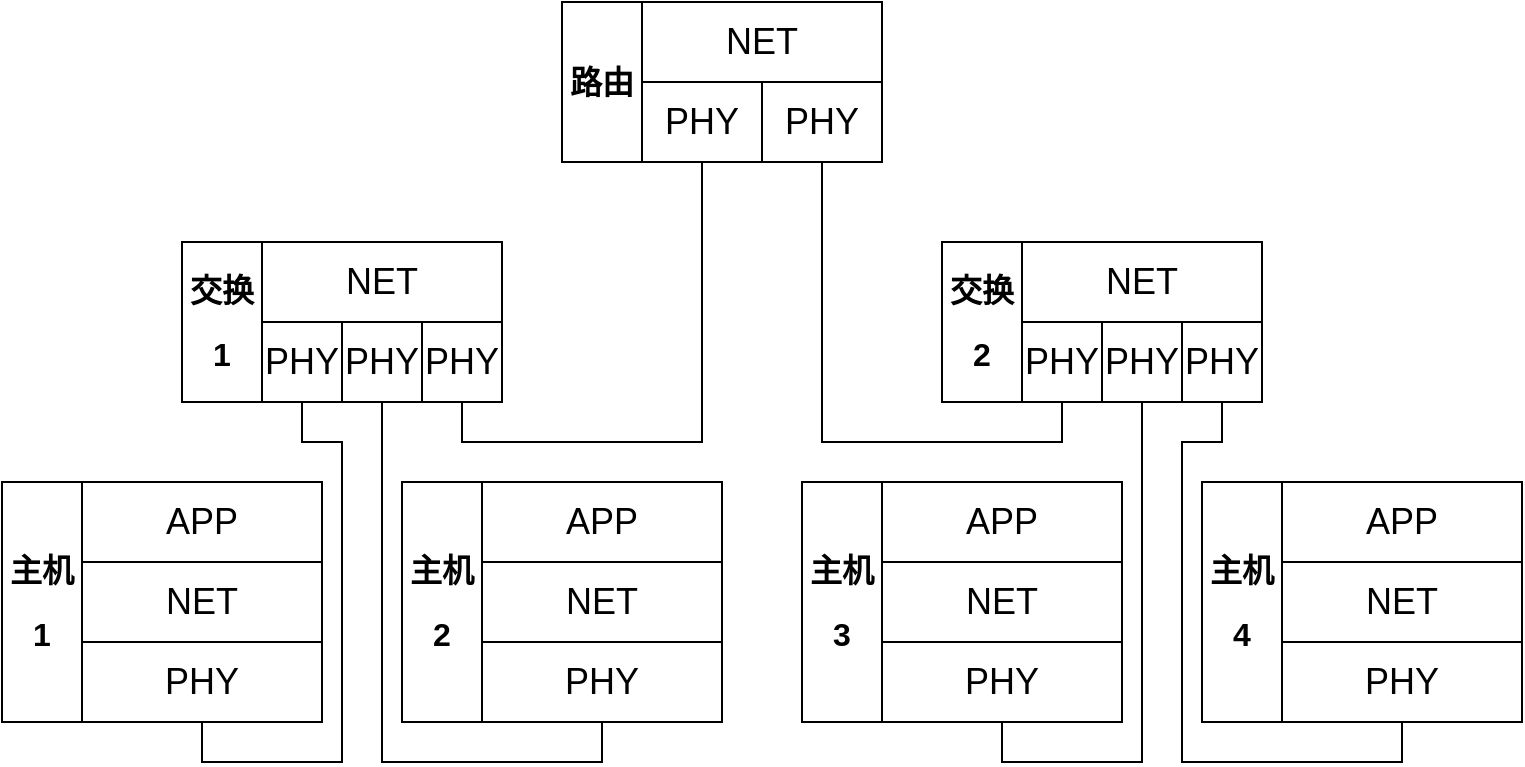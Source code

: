 <mxfile>
    <diagram id="Akl7mnNQ48t79fB7gW_R" name="Page-1">
        <mxGraphModel dx="246" dy="614" grid="1" gridSize="10" guides="1" tooltips="1" connect="1" arrows="1" fold="1" page="1" pageScale="1" pageWidth="1169" pageHeight="827" math="0" shadow="0">
            <root>
                <mxCell id="0"/>
                <mxCell id="1" parent="0"/>
                <mxCell id="5" value="" style="group" parent="1" vertex="1" connectable="0">
                    <mxGeometry x="80" y="560" width="160" height="120" as="geometry"/>
                </mxCell>
                <mxCell id="lKYiRNZ8xfTI3IJfdv-n-27" value="&lt;font style=&quot;font-size: 18px&quot;&gt;APP&lt;br&gt;&lt;/font&gt;" style="rounded=0;whiteSpace=wrap;html=1;" parent="5" vertex="1">
                    <mxGeometry x="40" width="120" height="40" as="geometry"/>
                </mxCell>
                <mxCell id="lKYiRNZ8xfTI3IJfdv-n-29" value="&lt;font style=&quot;font-size: 18px&quot;&gt;PHY&lt;/font&gt;" style="rounded=0;whiteSpace=wrap;html=1;" parent="5" vertex="1">
                    <mxGeometry x="40" y="80" width="120" height="40" as="geometry"/>
                </mxCell>
                <mxCell id="lKYiRNZ8xfTI3IJfdv-n-30" value="&lt;h2 style=&quot;line-height: 1.2 ; font-size: 16px&quot;&gt;主机&lt;/h2&gt;&lt;h2 style=&quot;line-height: 1.2 ; font-size: 16px&quot;&gt;&lt;b&gt;1&lt;/b&gt;&lt;/h2&gt;" style="rounded=0;whiteSpace=wrap;html=1;horizontal=1;verticalAlign=middle;" parent="5" vertex="1">
                    <mxGeometry width="40" height="120" as="geometry"/>
                </mxCell>
                <mxCell id="lKYiRNZ8xfTI3IJfdv-n-31" value="NET" style="rounded=0;whiteSpace=wrap;html=1;fontFamily=Helvetica;fontSize=18;gradientColor=none;verticalAlign=middle;" parent="5" vertex="1">
                    <mxGeometry x="40" y="40" width="120" height="40" as="geometry"/>
                </mxCell>
                <mxCell id="6" value="" style="group" parent="1" vertex="1" connectable="0">
                    <mxGeometry x="280" y="560" width="160" height="120" as="geometry"/>
                </mxCell>
                <mxCell id="7" value="&lt;font style=&quot;font-size: 18px&quot;&gt;APP&lt;br&gt;&lt;/font&gt;" style="rounded=0;whiteSpace=wrap;html=1;" parent="6" vertex="1">
                    <mxGeometry x="40" width="120" height="40" as="geometry"/>
                </mxCell>
                <mxCell id="8" value="&lt;font style=&quot;font-size: 18px&quot;&gt;PHY&lt;/font&gt;" style="rounded=0;whiteSpace=wrap;html=1;" parent="6" vertex="1">
                    <mxGeometry x="40" y="80" width="120" height="40" as="geometry"/>
                </mxCell>
                <mxCell id="9" value="&lt;h2 style=&quot;line-height: 1.2 ; font-size: 16px&quot;&gt;主机&lt;/h2&gt;&lt;h2 style=&quot;line-height: 1.2 ; font-size: 16px&quot;&gt;2&lt;/h2&gt;" style="rounded=0;whiteSpace=wrap;html=1;horizontal=1;verticalAlign=middle;" parent="6" vertex="1">
                    <mxGeometry width="40" height="120" as="geometry"/>
                </mxCell>
                <mxCell id="10" value="NET" style="rounded=0;whiteSpace=wrap;html=1;fontFamily=Helvetica;fontSize=18;gradientColor=none;verticalAlign=middle;" parent="6" vertex="1">
                    <mxGeometry x="40" y="40" width="120" height="40" as="geometry"/>
                </mxCell>
                <mxCell id="11" value="" style="group" parent="1" vertex="1" connectable="0">
                    <mxGeometry x="480" y="560" width="160" height="120" as="geometry"/>
                </mxCell>
                <mxCell id="12" value="&lt;font style=&quot;font-size: 18px&quot;&gt;APP&lt;br&gt;&lt;/font&gt;" style="rounded=0;whiteSpace=wrap;html=1;" parent="11" vertex="1">
                    <mxGeometry x="40" width="120" height="40" as="geometry"/>
                </mxCell>
                <mxCell id="13" value="&lt;font style=&quot;font-size: 18px&quot;&gt;PHY&lt;/font&gt;" style="rounded=0;whiteSpace=wrap;html=1;" parent="11" vertex="1">
                    <mxGeometry x="40" y="80" width="120" height="40" as="geometry"/>
                </mxCell>
                <mxCell id="14" value="&lt;h2 style=&quot;line-height: 1.2 ; font-size: 16px&quot;&gt;主机&lt;/h2&gt;&lt;h2 style=&quot;line-height: 1.2 ; font-size: 16px&quot;&gt;3&lt;/h2&gt;" style="rounded=0;whiteSpace=wrap;html=1;horizontal=1;verticalAlign=middle;" parent="11" vertex="1">
                    <mxGeometry width="40" height="120" as="geometry"/>
                </mxCell>
                <mxCell id="15" value="NET" style="rounded=0;whiteSpace=wrap;html=1;fontFamily=Helvetica;fontSize=18;gradientColor=none;verticalAlign=middle;" parent="11" vertex="1">
                    <mxGeometry x="40" y="40" width="120" height="40" as="geometry"/>
                </mxCell>
                <mxCell id="16" value="" style="group" parent="1" vertex="1" connectable="0">
                    <mxGeometry x="680" y="560" width="160" height="120" as="geometry"/>
                </mxCell>
                <mxCell id="17" value="&lt;font style=&quot;font-size: 18px&quot;&gt;APP&lt;br&gt;&lt;/font&gt;" style="rounded=0;whiteSpace=wrap;html=1;" parent="16" vertex="1">
                    <mxGeometry x="40" width="120" height="40" as="geometry"/>
                </mxCell>
                <mxCell id="18" value="&lt;font style=&quot;font-size: 18px&quot;&gt;PHY&lt;/font&gt;" style="rounded=0;whiteSpace=wrap;html=1;" parent="16" vertex="1">
                    <mxGeometry x="40" y="80" width="120" height="40" as="geometry"/>
                </mxCell>
                <mxCell id="19" value="&lt;h2 style=&quot;line-height: 1.2 ; font-size: 16px&quot;&gt;主机&lt;/h2&gt;&lt;h2 style=&quot;line-height: 1.2 ; font-size: 16px&quot;&gt;&lt;font style=&quot;font-size: 16px&quot;&gt;4&lt;/font&gt;&lt;/h2&gt;" style="rounded=0;whiteSpace=wrap;html=1;horizontal=1;verticalAlign=middle;" parent="16" vertex="1">
                    <mxGeometry width="40" height="120" as="geometry"/>
                </mxCell>
                <mxCell id="20" value="NET" style="rounded=0;whiteSpace=wrap;html=1;fontFamily=Helvetica;fontSize=18;gradientColor=none;verticalAlign=middle;" parent="16" vertex="1">
                    <mxGeometry x="40" y="40" width="120" height="40" as="geometry"/>
                </mxCell>
                <mxCell id="27" value="" style="group" parent="1" vertex="1" connectable="0">
                    <mxGeometry x="170" y="440" width="160" height="80" as="geometry"/>
                </mxCell>
                <mxCell id="23" value="&lt;font style=&quot;font-size: 18px&quot;&gt;PHY&lt;/font&gt;" style="rounded=0;whiteSpace=wrap;html=1;" parent="27" vertex="1">
                    <mxGeometry x="40" y="40" width="40" height="40" as="geometry"/>
                </mxCell>
                <mxCell id="24" value="&lt;p style=&quot;line-height: 100%&quot;&gt;&lt;/p&gt;&lt;h2 style=&quot;line-height: 1.2 ; font-size: 16px&quot;&gt;&lt;font style=&quot;font-size: 16px&quot;&gt;交&lt;/font&gt;换&lt;/h2&gt;&lt;h2 style=&quot;line-height: 1.2 ; font-size: 16px&quot;&gt;&lt;b&gt;1&lt;/b&gt;&lt;/h2&gt;&lt;p&gt;&lt;/p&gt;" style="rounded=0;whiteSpace=wrap;html=1;horizontal=1;verticalAlign=middle;" parent="27" vertex="1">
                    <mxGeometry width="40" height="80" as="geometry"/>
                </mxCell>
                <mxCell id="25" value="NET" style="rounded=0;whiteSpace=wrap;html=1;fontFamily=Helvetica;fontSize=18;gradientColor=none;verticalAlign=middle;" parent="27" vertex="1">
                    <mxGeometry x="40" width="120" height="40" as="geometry"/>
                </mxCell>
                <mxCell id="26" value="&lt;font style=&quot;font-size: 18px&quot;&gt;PHY&lt;/font&gt;" style="rounded=0;whiteSpace=wrap;html=1;" parent="27" vertex="1">
                    <mxGeometry x="120" y="40" width="40" height="40" as="geometry"/>
                </mxCell>
                <mxCell id="42" value="&lt;font style=&quot;font-size: 18px&quot;&gt;PHY&lt;/font&gt;" style="rounded=0;whiteSpace=wrap;html=1;" parent="27" vertex="1">
                    <mxGeometry x="80" y="40" width="40" height="40" as="geometry"/>
                </mxCell>
                <mxCell id="28" value="" style="group" parent="1" vertex="1" connectable="0">
                    <mxGeometry x="550" y="440" width="160" height="80" as="geometry"/>
                </mxCell>
                <mxCell id="29" value="&lt;font style=&quot;font-size: 18px&quot;&gt;PHY&lt;/font&gt;" style="rounded=0;whiteSpace=wrap;html=1;" parent="28" vertex="1">
                    <mxGeometry x="80" y="40" width="40" height="40" as="geometry"/>
                </mxCell>
                <mxCell id="30" value="&lt;p style=&quot;line-height: 100%&quot;&gt;&lt;/p&gt;&lt;h2 style=&quot;line-height: 1.2 ; font-size: 16px&quot;&gt;&lt;font style=&quot;font-size: 16px&quot;&gt;交&lt;/font&gt;换&lt;/h2&gt;&lt;h2 style=&quot;line-height: 1.2 ; font-size: 16px&quot;&gt;2&lt;/h2&gt;&lt;p&gt;&lt;/p&gt;" style="rounded=0;whiteSpace=wrap;html=1;horizontal=1;verticalAlign=middle;" parent="28" vertex="1">
                    <mxGeometry width="40" height="80" as="geometry"/>
                </mxCell>
                <mxCell id="31" value="NET" style="rounded=0;whiteSpace=wrap;html=1;fontFamily=Helvetica;fontSize=18;gradientColor=none;verticalAlign=middle;" parent="28" vertex="1">
                    <mxGeometry x="40" width="120" height="40" as="geometry"/>
                </mxCell>
                <mxCell id="32" value="&lt;font style=&quot;font-size: 18px&quot;&gt;PHY&lt;/font&gt;" style="rounded=0;whiteSpace=wrap;html=1;" parent="28" vertex="1">
                    <mxGeometry x="120" y="40" width="40" height="40" as="geometry"/>
                </mxCell>
                <mxCell id="46" value="&lt;font style=&quot;font-size: 18px&quot;&gt;PHY&lt;/font&gt;" style="rounded=0;whiteSpace=wrap;html=1;" parent="28" vertex="1">
                    <mxGeometry x="40" y="40" width="40" height="40" as="geometry"/>
                </mxCell>
                <mxCell id="33" value="" style="group" parent="1" vertex="1" connectable="0">
                    <mxGeometry x="360" y="320" width="160" height="80" as="geometry"/>
                </mxCell>
                <mxCell id="34" value="&lt;font style=&quot;font-size: 18px&quot;&gt;PHY&lt;/font&gt;" style="rounded=0;whiteSpace=wrap;html=1;" parent="33" vertex="1">
                    <mxGeometry x="40" y="40" width="60" height="40" as="geometry"/>
                </mxCell>
                <mxCell id="35" value="&lt;p style=&quot;line-height: 100%&quot;&gt;&lt;/p&gt;&lt;h2 style=&quot;line-height: 1.2 ; font-size: 16px&quot;&gt;路由&lt;/h2&gt;&lt;p&gt;&lt;/p&gt;" style="rounded=0;whiteSpace=wrap;html=1;horizontal=1;verticalAlign=middle;" parent="33" vertex="1">
                    <mxGeometry width="40" height="80" as="geometry"/>
                </mxCell>
                <mxCell id="36" value="NET" style="rounded=0;whiteSpace=wrap;html=1;fontFamily=Helvetica;fontSize=18;gradientColor=none;verticalAlign=middle;" parent="33" vertex="1">
                    <mxGeometry x="40" width="120" height="40" as="geometry"/>
                </mxCell>
                <mxCell id="37" value="&lt;font style=&quot;font-size: 18px&quot;&gt;PHY&lt;/font&gt;" style="rounded=0;whiteSpace=wrap;html=1;" parent="33" vertex="1">
                    <mxGeometry x="100" y="40" width="60" height="40" as="geometry"/>
                </mxCell>
                <mxCell id="38" style="edgeStyle=orthogonalEdgeStyle;rounded=0;orthogonalLoop=1;jettySize=auto;html=1;exitX=0.5;exitY=1;exitDx=0;exitDy=0;entryX=0.5;entryY=1;entryDx=0;entryDy=0;endArrow=none;endFill=0;" parent="1" source="23" target="lKYiRNZ8xfTI3IJfdv-n-29" edge="1">
                    <mxGeometry relative="1" as="geometry">
                        <Array as="points">
                            <mxPoint x="230" y="540"/>
                            <mxPoint x="250" y="540"/>
                            <mxPoint x="250" y="700"/>
                            <mxPoint x="180" y="700"/>
                        </Array>
                    </mxGeometry>
                </mxCell>
                <mxCell id="40" style="edgeStyle=orthogonalEdgeStyle;rounded=0;orthogonalLoop=1;jettySize=auto;html=1;exitX=0.5;exitY=1;exitDx=0;exitDy=0;entryX=0.5;entryY=1;entryDx=0;entryDy=0;endArrow=none;endFill=0;" parent="1" source="29" target="13" edge="1">
                    <mxGeometry relative="1" as="geometry">
                        <Array as="points">
                            <mxPoint x="650" y="700"/>
                            <mxPoint x="580" y="700"/>
                        </Array>
                    </mxGeometry>
                </mxCell>
                <mxCell id="41" style="edgeStyle=orthogonalEdgeStyle;rounded=0;orthogonalLoop=1;jettySize=auto;html=1;exitX=0.5;exitY=1;exitDx=0;exitDy=0;entryX=0.5;entryY=1;entryDx=0;entryDy=0;endArrow=none;endFill=0;" parent="1" source="32" target="18" edge="1">
                    <mxGeometry relative="1" as="geometry">
                        <Array as="points">
                            <mxPoint x="690" y="540"/>
                            <mxPoint x="670" y="540"/>
                            <mxPoint x="670" y="700"/>
                            <mxPoint x="780" y="700"/>
                        </Array>
                    </mxGeometry>
                </mxCell>
                <mxCell id="43" style="edgeStyle=orthogonalEdgeStyle;rounded=0;orthogonalLoop=1;jettySize=auto;html=1;exitX=0.5;exitY=1;exitDx=0;exitDy=0;entryX=0.5;entryY=1;entryDx=0;entryDy=0;endArrow=none;endFill=0;" parent="1" source="42" target="8" edge="1">
                    <mxGeometry relative="1" as="geometry"/>
                </mxCell>
                <mxCell id="44" style="edgeStyle=orthogonalEdgeStyle;rounded=0;orthogonalLoop=1;jettySize=auto;html=1;exitX=0.5;exitY=1;exitDx=0;exitDy=0;entryX=0.5;entryY=1;entryDx=0;entryDy=0;endArrow=none;endFill=0;" parent="1" source="34" target="26" edge="1">
                    <mxGeometry relative="1" as="geometry">
                        <Array as="points">
                            <mxPoint x="430" y="540"/>
                            <mxPoint x="310" y="540"/>
                        </Array>
                    </mxGeometry>
                </mxCell>
                <mxCell id="45" style="edgeStyle=orthogonalEdgeStyle;rounded=0;orthogonalLoop=1;jettySize=auto;html=1;exitX=0.5;exitY=1;exitDx=0;exitDy=0;endArrow=none;endFill=0;entryX=0.5;entryY=1;entryDx=0;entryDy=0;" parent="1" source="37" target="46" edge="1">
                    <mxGeometry relative="1" as="geometry">
                        <mxPoint x="510" y="530" as="targetPoint"/>
                        <Array as="points">
                            <mxPoint x="490" y="540"/>
                            <mxPoint x="610" y="540"/>
                        </Array>
                    </mxGeometry>
                </mxCell>
            </root>
        </mxGraphModel>
    </diagram>
</mxfile>